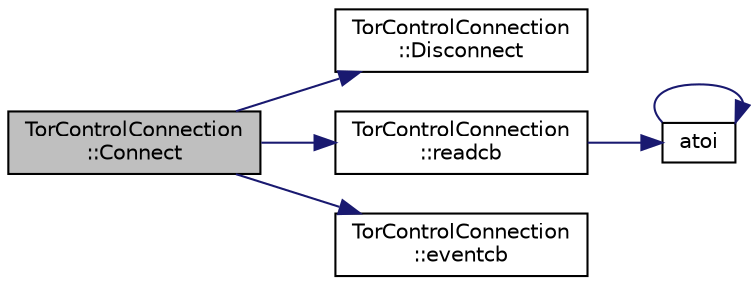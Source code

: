 digraph "TorControlConnection::Connect"
{
  edge [fontname="Helvetica",fontsize="10",labelfontname="Helvetica",labelfontsize="10"];
  node [fontname="Helvetica",fontsize="10",shape=record];
  rankdir="LR";
  Node6 [label="TorControlConnection\l::Connect",height=0.2,width=0.4,color="black", fillcolor="grey75", style="filled", fontcolor="black"];
  Node6 -> Node7 [color="midnightblue",fontsize="10",style="solid",fontname="Helvetica"];
  Node7 [label="TorControlConnection\l::Disconnect",height=0.2,width=0.4,color="black", fillcolor="white", style="filled",URL="$class_tor_control_connection.html#addb42114063641eab12be2fc39b859d5",tooltip="Disconnect from Tor control port. "];
  Node6 -> Node8 [color="midnightblue",fontsize="10",style="solid",fontname="Helvetica"];
  Node8 [label="TorControlConnection\l::readcb",height=0.2,width=0.4,color="black", fillcolor="white", style="filled",URL="$class_tor_control_connection.html#a7d7e2393f19cb41c32223def3df769ea",tooltip="Libevent handlers: internal. "];
  Node8 -> Node9 [color="midnightblue",fontsize="10",style="solid",fontname="Helvetica"];
  Node9 [label="atoi",height=0.2,width=0.4,color="black", fillcolor="white", style="filled",URL="$utilstrencodings_8cpp.html#aa5ce96ec36f4413f820cec9c1831c070"];
  Node9 -> Node9 [color="midnightblue",fontsize="10",style="solid",fontname="Helvetica"];
  Node6 -> Node10 [color="midnightblue",fontsize="10",style="solid",fontname="Helvetica"];
  Node10 [label="TorControlConnection\l::eventcb",height=0.2,width=0.4,color="black", fillcolor="white", style="filled",URL="$class_tor_control_connection.html#a8b22b26822247f8be7d739e14a045e98"];
}
